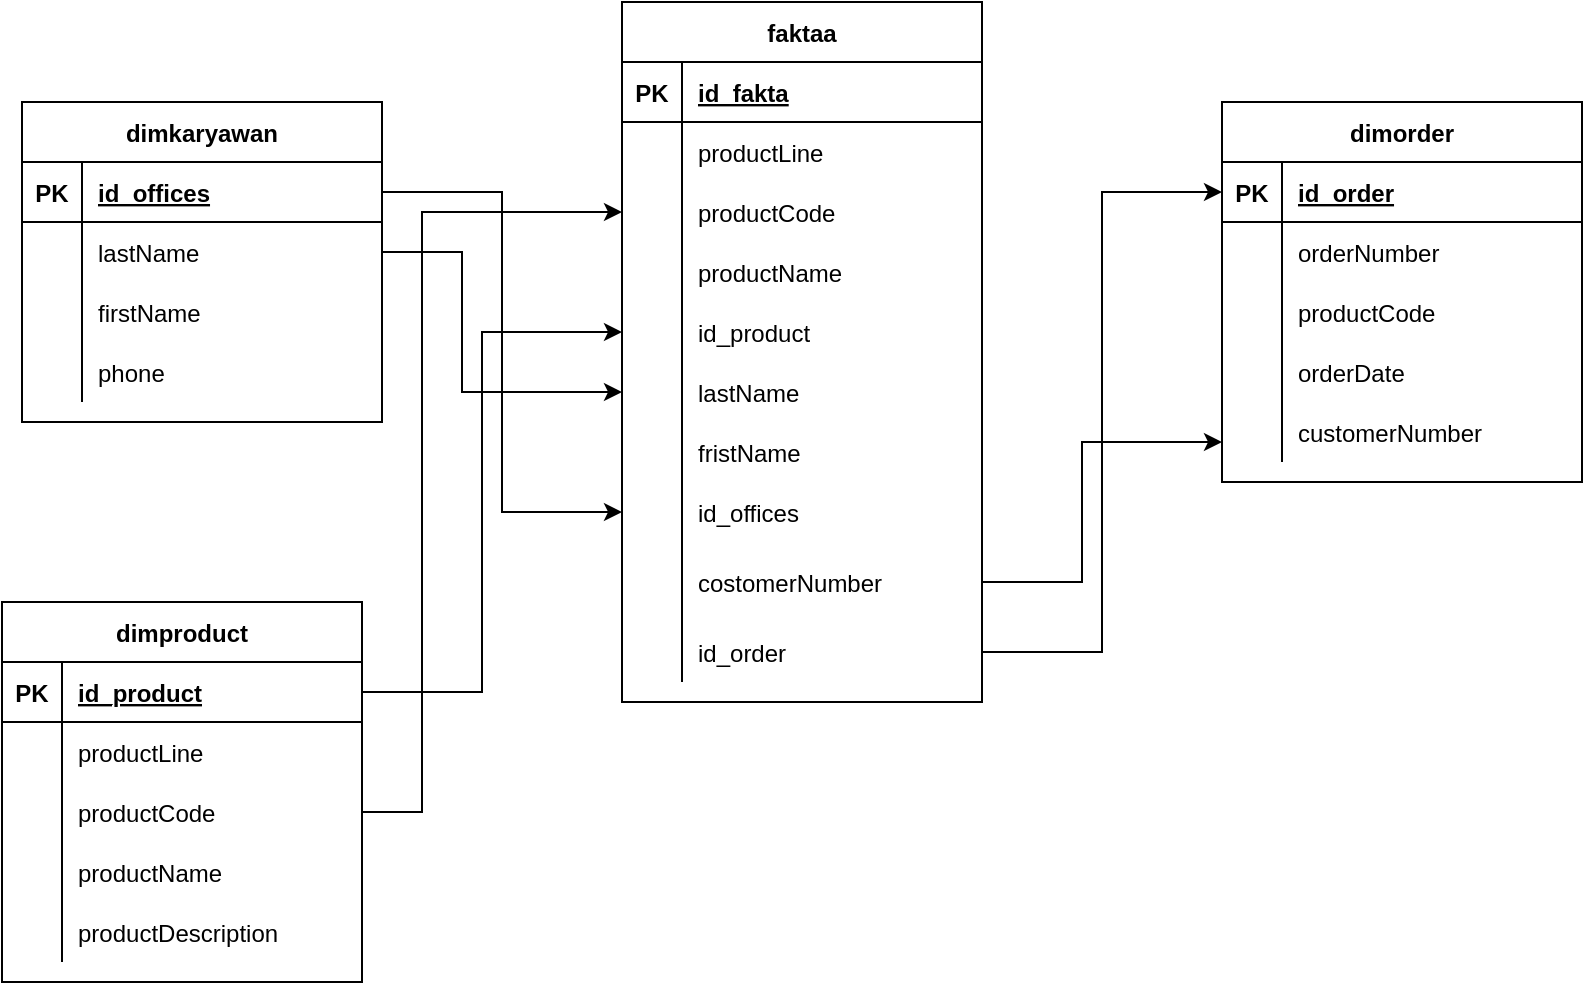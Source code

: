 <mxfile version="15.7.0" type="device"><diagram id="4OiDoPSHHZxRHbkHnewT" name="Page-1"><mxGraphModel dx="868" dy="482" grid="1" gridSize="10" guides="1" tooltips="1" connect="1" arrows="1" fold="1" page="1" pageScale="1" pageWidth="850" pageHeight="1100" math="0" shadow="0"><root><mxCell id="0"/><mxCell id="1" parent="0"/><mxCell id="5X2xmCrqqZx_e3_oOyxb-2" value="dimkaryawan" style="shape=table;startSize=30;container=1;collapsible=1;childLayout=tableLayout;fixedRows=1;rowLines=0;fontStyle=1;align=center;resizeLast=1;" vertex="1" parent="1"><mxGeometry x="30" y="70" width="180" height="160" as="geometry"/></mxCell><mxCell id="5X2xmCrqqZx_e3_oOyxb-3" value="" style="shape=partialRectangle;collapsible=0;dropTarget=0;pointerEvents=0;fillColor=none;top=0;left=0;bottom=1;right=0;points=[[0,0.5],[1,0.5]];portConstraint=eastwest;" vertex="1" parent="5X2xmCrqqZx_e3_oOyxb-2"><mxGeometry y="30" width="180" height="30" as="geometry"/></mxCell><mxCell id="5X2xmCrqqZx_e3_oOyxb-4" value="PK" style="shape=partialRectangle;connectable=0;fillColor=none;top=0;left=0;bottom=0;right=0;fontStyle=1;overflow=hidden;" vertex="1" parent="5X2xmCrqqZx_e3_oOyxb-3"><mxGeometry width="30" height="30" as="geometry"><mxRectangle width="30" height="30" as="alternateBounds"/></mxGeometry></mxCell><mxCell id="5X2xmCrqqZx_e3_oOyxb-5" value="id_offices" style="shape=partialRectangle;connectable=0;fillColor=none;top=0;left=0;bottom=0;right=0;align=left;spacingLeft=6;fontStyle=5;overflow=hidden;" vertex="1" parent="5X2xmCrqqZx_e3_oOyxb-3"><mxGeometry x="30" width="150" height="30" as="geometry"><mxRectangle width="150" height="30" as="alternateBounds"/></mxGeometry></mxCell><mxCell id="5X2xmCrqqZx_e3_oOyxb-6" value="" style="shape=partialRectangle;collapsible=0;dropTarget=0;pointerEvents=0;fillColor=none;top=0;left=0;bottom=0;right=0;points=[[0,0.5],[1,0.5]];portConstraint=eastwest;" vertex="1" parent="5X2xmCrqqZx_e3_oOyxb-2"><mxGeometry y="60" width="180" height="30" as="geometry"/></mxCell><mxCell id="5X2xmCrqqZx_e3_oOyxb-7" value="" style="shape=partialRectangle;connectable=0;fillColor=none;top=0;left=0;bottom=0;right=0;editable=1;overflow=hidden;" vertex="1" parent="5X2xmCrqqZx_e3_oOyxb-6"><mxGeometry width="30" height="30" as="geometry"><mxRectangle width="30" height="30" as="alternateBounds"/></mxGeometry></mxCell><mxCell id="5X2xmCrqqZx_e3_oOyxb-8" value="lastName" style="shape=partialRectangle;connectable=0;fillColor=none;top=0;left=0;bottom=0;right=0;align=left;spacingLeft=6;overflow=hidden;" vertex="1" parent="5X2xmCrqqZx_e3_oOyxb-6"><mxGeometry x="30" width="150" height="30" as="geometry"><mxRectangle width="150" height="30" as="alternateBounds"/></mxGeometry></mxCell><mxCell id="5X2xmCrqqZx_e3_oOyxb-9" value="" style="shape=partialRectangle;collapsible=0;dropTarget=0;pointerEvents=0;fillColor=none;top=0;left=0;bottom=0;right=0;points=[[0,0.5],[1,0.5]];portConstraint=eastwest;" vertex="1" parent="5X2xmCrqqZx_e3_oOyxb-2"><mxGeometry y="90" width="180" height="30" as="geometry"/></mxCell><mxCell id="5X2xmCrqqZx_e3_oOyxb-10" value="" style="shape=partialRectangle;connectable=0;fillColor=none;top=0;left=0;bottom=0;right=0;editable=1;overflow=hidden;" vertex="1" parent="5X2xmCrqqZx_e3_oOyxb-9"><mxGeometry width="30" height="30" as="geometry"><mxRectangle width="30" height="30" as="alternateBounds"/></mxGeometry></mxCell><mxCell id="5X2xmCrqqZx_e3_oOyxb-11" value="firstName" style="shape=partialRectangle;connectable=0;fillColor=none;top=0;left=0;bottom=0;right=0;align=left;spacingLeft=6;overflow=hidden;" vertex="1" parent="5X2xmCrqqZx_e3_oOyxb-9"><mxGeometry x="30" width="150" height="30" as="geometry"><mxRectangle width="150" height="30" as="alternateBounds"/></mxGeometry></mxCell><mxCell id="5X2xmCrqqZx_e3_oOyxb-12" value="" style="shape=partialRectangle;collapsible=0;dropTarget=0;pointerEvents=0;fillColor=none;top=0;left=0;bottom=0;right=0;points=[[0,0.5],[1,0.5]];portConstraint=eastwest;" vertex="1" parent="5X2xmCrqqZx_e3_oOyxb-2"><mxGeometry y="120" width="180" height="30" as="geometry"/></mxCell><mxCell id="5X2xmCrqqZx_e3_oOyxb-13" value="" style="shape=partialRectangle;connectable=0;fillColor=none;top=0;left=0;bottom=0;right=0;editable=1;overflow=hidden;" vertex="1" parent="5X2xmCrqqZx_e3_oOyxb-12"><mxGeometry width="30" height="30" as="geometry"><mxRectangle width="30" height="30" as="alternateBounds"/></mxGeometry></mxCell><mxCell id="5X2xmCrqqZx_e3_oOyxb-14" value="phone" style="shape=partialRectangle;connectable=0;fillColor=none;top=0;left=0;bottom=0;right=0;align=left;spacingLeft=6;overflow=hidden;" vertex="1" parent="5X2xmCrqqZx_e3_oOyxb-12"><mxGeometry x="30" width="150" height="30" as="geometry"><mxRectangle width="150" height="30" as="alternateBounds"/></mxGeometry></mxCell><mxCell id="5X2xmCrqqZx_e3_oOyxb-15" value="dimorder" style="shape=table;startSize=30;container=1;collapsible=1;childLayout=tableLayout;fixedRows=1;rowLines=0;fontStyle=1;align=center;resizeLast=1;" vertex="1" parent="1"><mxGeometry x="630" y="70" width="180" height="190" as="geometry"/></mxCell><mxCell id="5X2xmCrqqZx_e3_oOyxb-16" value="" style="shape=partialRectangle;collapsible=0;dropTarget=0;pointerEvents=0;fillColor=none;top=0;left=0;bottom=1;right=0;points=[[0,0.5],[1,0.5]];portConstraint=eastwest;" vertex="1" parent="5X2xmCrqqZx_e3_oOyxb-15"><mxGeometry y="30" width="180" height="30" as="geometry"/></mxCell><mxCell id="5X2xmCrqqZx_e3_oOyxb-17" value="PK" style="shape=partialRectangle;connectable=0;fillColor=none;top=0;left=0;bottom=0;right=0;fontStyle=1;overflow=hidden;" vertex="1" parent="5X2xmCrqqZx_e3_oOyxb-16"><mxGeometry width="30" height="30" as="geometry"><mxRectangle width="30" height="30" as="alternateBounds"/></mxGeometry></mxCell><mxCell id="5X2xmCrqqZx_e3_oOyxb-18" value="id_order" style="shape=partialRectangle;connectable=0;fillColor=none;top=0;left=0;bottom=0;right=0;align=left;spacingLeft=6;fontStyle=5;overflow=hidden;" vertex="1" parent="5X2xmCrqqZx_e3_oOyxb-16"><mxGeometry x="30" width="150" height="30" as="geometry"><mxRectangle width="150" height="30" as="alternateBounds"/></mxGeometry></mxCell><mxCell id="5X2xmCrqqZx_e3_oOyxb-19" value="" style="shape=partialRectangle;collapsible=0;dropTarget=0;pointerEvents=0;fillColor=none;top=0;left=0;bottom=0;right=0;points=[[0,0.5],[1,0.5]];portConstraint=eastwest;" vertex="1" parent="5X2xmCrqqZx_e3_oOyxb-15"><mxGeometry y="60" width="180" height="30" as="geometry"/></mxCell><mxCell id="5X2xmCrqqZx_e3_oOyxb-20" value="" style="shape=partialRectangle;connectable=0;fillColor=none;top=0;left=0;bottom=0;right=0;editable=1;overflow=hidden;" vertex="1" parent="5X2xmCrqqZx_e3_oOyxb-19"><mxGeometry width="30" height="30" as="geometry"><mxRectangle width="30" height="30" as="alternateBounds"/></mxGeometry></mxCell><mxCell id="5X2xmCrqqZx_e3_oOyxb-21" value="orderNumber" style="shape=partialRectangle;connectable=0;fillColor=none;top=0;left=0;bottom=0;right=0;align=left;spacingLeft=6;overflow=hidden;" vertex="1" parent="5X2xmCrqqZx_e3_oOyxb-19"><mxGeometry x="30" width="150" height="30" as="geometry"><mxRectangle width="150" height="30" as="alternateBounds"/></mxGeometry></mxCell><mxCell id="5X2xmCrqqZx_e3_oOyxb-22" value="" style="shape=partialRectangle;collapsible=0;dropTarget=0;pointerEvents=0;fillColor=none;top=0;left=0;bottom=0;right=0;points=[[0,0.5],[1,0.5]];portConstraint=eastwest;" vertex="1" parent="5X2xmCrqqZx_e3_oOyxb-15"><mxGeometry y="90" width="180" height="30" as="geometry"/></mxCell><mxCell id="5X2xmCrqqZx_e3_oOyxb-23" value="" style="shape=partialRectangle;connectable=0;fillColor=none;top=0;left=0;bottom=0;right=0;editable=1;overflow=hidden;" vertex="1" parent="5X2xmCrqqZx_e3_oOyxb-22"><mxGeometry width="30" height="30" as="geometry"><mxRectangle width="30" height="30" as="alternateBounds"/></mxGeometry></mxCell><mxCell id="5X2xmCrqqZx_e3_oOyxb-24" value="productCode" style="shape=partialRectangle;connectable=0;fillColor=none;top=0;left=0;bottom=0;right=0;align=left;spacingLeft=6;overflow=hidden;" vertex="1" parent="5X2xmCrqqZx_e3_oOyxb-22"><mxGeometry x="30" width="150" height="30" as="geometry"><mxRectangle width="150" height="30" as="alternateBounds"/></mxGeometry></mxCell><mxCell id="5X2xmCrqqZx_e3_oOyxb-25" value="" style="shape=partialRectangle;collapsible=0;dropTarget=0;pointerEvents=0;fillColor=none;top=0;left=0;bottom=0;right=0;points=[[0,0.5],[1,0.5]];portConstraint=eastwest;" vertex="1" parent="5X2xmCrqqZx_e3_oOyxb-15"><mxGeometry y="120" width="180" height="30" as="geometry"/></mxCell><mxCell id="5X2xmCrqqZx_e3_oOyxb-26" value="" style="shape=partialRectangle;connectable=0;fillColor=none;top=0;left=0;bottom=0;right=0;editable=1;overflow=hidden;" vertex="1" parent="5X2xmCrqqZx_e3_oOyxb-25"><mxGeometry width="30" height="30" as="geometry"><mxRectangle width="30" height="30" as="alternateBounds"/></mxGeometry></mxCell><mxCell id="5X2xmCrqqZx_e3_oOyxb-27" value="orderDate" style="shape=partialRectangle;connectable=0;fillColor=none;top=0;left=0;bottom=0;right=0;align=left;spacingLeft=6;overflow=hidden;" vertex="1" parent="5X2xmCrqqZx_e3_oOyxb-25"><mxGeometry x="30" width="150" height="30" as="geometry"><mxRectangle width="150" height="30" as="alternateBounds"/></mxGeometry></mxCell><mxCell id="5X2xmCrqqZx_e3_oOyxb-30" value="" style="shape=partialRectangle;collapsible=0;dropTarget=0;pointerEvents=0;fillColor=none;top=0;left=0;bottom=0;right=0;points=[[0,0.5],[1,0.5]];portConstraint=eastwest;" vertex="1" parent="5X2xmCrqqZx_e3_oOyxb-15"><mxGeometry y="150" width="180" height="30" as="geometry"/></mxCell><mxCell id="5X2xmCrqqZx_e3_oOyxb-31" value="" style="shape=partialRectangle;connectable=0;fillColor=none;top=0;left=0;bottom=0;right=0;editable=1;overflow=hidden;" vertex="1" parent="5X2xmCrqqZx_e3_oOyxb-30"><mxGeometry width="30" height="30" as="geometry"><mxRectangle width="30" height="30" as="alternateBounds"/></mxGeometry></mxCell><mxCell id="5X2xmCrqqZx_e3_oOyxb-32" value="customerNumber" style="shape=partialRectangle;connectable=0;fillColor=none;top=0;left=0;bottom=0;right=0;align=left;spacingLeft=6;overflow=hidden;" vertex="1" parent="5X2xmCrqqZx_e3_oOyxb-30"><mxGeometry x="30" width="150" height="30" as="geometry"><mxRectangle width="150" height="30" as="alternateBounds"/></mxGeometry></mxCell><mxCell id="5X2xmCrqqZx_e3_oOyxb-33" value="dimproduct" style="shape=table;startSize=30;container=1;collapsible=1;childLayout=tableLayout;fixedRows=1;rowLines=0;fontStyle=1;align=center;resizeLast=1;" vertex="1" parent="1"><mxGeometry x="20" y="320" width="180" height="190" as="geometry"/></mxCell><mxCell id="5X2xmCrqqZx_e3_oOyxb-34" value="" style="shape=partialRectangle;collapsible=0;dropTarget=0;pointerEvents=0;fillColor=none;top=0;left=0;bottom=1;right=0;points=[[0,0.5],[1,0.5]];portConstraint=eastwest;" vertex="1" parent="5X2xmCrqqZx_e3_oOyxb-33"><mxGeometry y="30" width="180" height="30" as="geometry"/></mxCell><mxCell id="5X2xmCrqqZx_e3_oOyxb-35" value="PK" style="shape=partialRectangle;connectable=0;fillColor=none;top=0;left=0;bottom=0;right=0;fontStyle=1;overflow=hidden;" vertex="1" parent="5X2xmCrqqZx_e3_oOyxb-34"><mxGeometry width="30" height="30" as="geometry"><mxRectangle width="30" height="30" as="alternateBounds"/></mxGeometry></mxCell><mxCell id="5X2xmCrqqZx_e3_oOyxb-36" value="id_product" style="shape=partialRectangle;connectable=0;fillColor=none;top=0;left=0;bottom=0;right=0;align=left;spacingLeft=6;fontStyle=5;overflow=hidden;" vertex="1" parent="5X2xmCrqqZx_e3_oOyxb-34"><mxGeometry x="30" width="150" height="30" as="geometry"><mxRectangle width="150" height="30" as="alternateBounds"/></mxGeometry></mxCell><mxCell id="5X2xmCrqqZx_e3_oOyxb-37" value="" style="shape=partialRectangle;collapsible=0;dropTarget=0;pointerEvents=0;fillColor=none;top=0;left=0;bottom=0;right=0;points=[[0,0.5],[1,0.5]];portConstraint=eastwest;" vertex="1" parent="5X2xmCrqqZx_e3_oOyxb-33"><mxGeometry y="60" width="180" height="30" as="geometry"/></mxCell><mxCell id="5X2xmCrqqZx_e3_oOyxb-38" value="" style="shape=partialRectangle;connectable=0;fillColor=none;top=0;left=0;bottom=0;right=0;editable=1;overflow=hidden;" vertex="1" parent="5X2xmCrqqZx_e3_oOyxb-37"><mxGeometry width="30" height="30" as="geometry"><mxRectangle width="30" height="30" as="alternateBounds"/></mxGeometry></mxCell><mxCell id="5X2xmCrqqZx_e3_oOyxb-39" value="productLine" style="shape=partialRectangle;connectable=0;fillColor=none;top=0;left=0;bottom=0;right=0;align=left;spacingLeft=6;overflow=hidden;" vertex="1" parent="5X2xmCrqqZx_e3_oOyxb-37"><mxGeometry x="30" width="150" height="30" as="geometry"><mxRectangle width="150" height="30" as="alternateBounds"/></mxGeometry></mxCell><mxCell id="5X2xmCrqqZx_e3_oOyxb-40" value="" style="shape=partialRectangle;collapsible=0;dropTarget=0;pointerEvents=0;fillColor=none;top=0;left=0;bottom=0;right=0;points=[[0,0.5],[1,0.5]];portConstraint=eastwest;" vertex="1" parent="5X2xmCrqqZx_e3_oOyxb-33"><mxGeometry y="90" width="180" height="30" as="geometry"/></mxCell><mxCell id="5X2xmCrqqZx_e3_oOyxb-41" value="" style="shape=partialRectangle;connectable=0;fillColor=none;top=0;left=0;bottom=0;right=0;editable=1;overflow=hidden;" vertex="1" parent="5X2xmCrqqZx_e3_oOyxb-40"><mxGeometry width="30" height="30" as="geometry"><mxRectangle width="30" height="30" as="alternateBounds"/></mxGeometry></mxCell><mxCell id="5X2xmCrqqZx_e3_oOyxb-42" value="productCode" style="shape=partialRectangle;connectable=0;fillColor=none;top=0;left=0;bottom=0;right=0;align=left;spacingLeft=6;overflow=hidden;" vertex="1" parent="5X2xmCrqqZx_e3_oOyxb-40"><mxGeometry x="30" width="150" height="30" as="geometry"><mxRectangle width="150" height="30" as="alternateBounds"/></mxGeometry></mxCell><mxCell id="5X2xmCrqqZx_e3_oOyxb-43" value="" style="shape=partialRectangle;collapsible=0;dropTarget=0;pointerEvents=0;fillColor=none;top=0;left=0;bottom=0;right=0;points=[[0,0.5],[1,0.5]];portConstraint=eastwest;" vertex="1" parent="5X2xmCrqqZx_e3_oOyxb-33"><mxGeometry y="120" width="180" height="30" as="geometry"/></mxCell><mxCell id="5X2xmCrqqZx_e3_oOyxb-44" value="" style="shape=partialRectangle;connectable=0;fillColor=none;top=0;left=0;bottom=0;right=0;editable=1;overflow=hidden;" vertex="1" parent="5X2xmCrqqZx_e3_oOyxb-43"><mxGeometry width="30" height="30" as="geometry"><mxRectangle width="30" height="30" as="alternateBounds"/></mxGeometry></mxCell><mxCell id="5X2xmCrqqZx_e3_oOyxb-45" value="productName" style="shape=partialRectangle;connectable=0;fillColor=none;top=0;left=0;bottom=0;right=0;align=left;spacingLeft=6;overflow=hidden;" vertex="1" parent="5X2xmCrqqZx_e3_oOyxb-43"><mxGeometry x="30" width="150" height="30" as="geometry"><mxRectangle width="150" height="30" as="alternateBounds"/></mxGeometry></mxCell><mxCell id="5X2xmCrqqZx_e3_oOyxb-46" value="" style="shape=partialRectangle;collapsible=0;dropTarget=0;pointerEvents=0;fillColor=none;top=0;left=0;bottom=0;right=0;points=[[0,0.5],[1,0.5]];portConstraint=eastwest;" vertex="1" parent="5X2xmCrqqZx_e3_oOyxb-33"><mxGeometry y="150" width="180" height="30" as="geometry"/></mxCell><mxCell id="5X2xmCrqqZx_e3_oOyxb-47" value="" style="shape=partialRectangle;connectable=0;fillColor=none;top=0;left=0;bottom=0;right=0;editable=1;overflow=hidden;" vertex="1" parent="5X2xmCrqqZx_e3_oOyxb-46"><mxGeometry width="30" height="30" as="geometry"><mxRectangle width="30" height="30" as="alternateBounds"/></mxGeometry></mxCell><mxCell id="5X2xmCrqqZx_e3_oOyxb-48" value="productDescription" style="shape=partialRectangle;connectable=0;fillColor=none;top=0;left=0;bottom=0;right=0;align=left;spacingLeft=6;overflow=hidden;" vertex="1" parent="5X2xmCrqqZx_e3_oOyxb-46"><mxGeometry x="30" width="150" height="30" as="geometry"><mxRectangle width="150" height="30" as="alternateBounds"/></mxGeometry></mxCell><mxCell id="5X2xmCrqqZx_e3_oOyxb-49" value="faktaa" style="shape=table;startSize=30;container=1;collapsible=1;childLayout=tableLayout;fixedRows=1;rowLines=0;fontStyle=1;align=center;resizeLast=1;" vertex="1" parent="1"><mxGeometry x="330" y="20" width="180" height="350" as="geometry"/></mxCell><mxCell id="5X2xmCrqqZx_e3_oOyxb-50" value="" style="shape=partialRectangle;collapsible=0;dropTarget=0;pointerEvents=0;fillColor=none;top=0;left=0;bottom=1;right=0;points=[[0,0.5],[1,0.5]];portConstraint=eastwest;" vertex="1" parent="5X2xmCrqqZx_e3_oOyxb-49"><mxGeometry y="30" width="180" height="30" as="geometry"/></mxCell><mxCell id="5X2xmCrqqZx_e3_oOyxb-51" value="PK" style="shape=partialRectangle;connectable=0;fillColor=none;top=0;left=0;bottom=0;right=0;fontStyle=1;overflow=hidden;" vertex="1" parent="5X2xmCrqqZx_e3_oOyxb-50"><mxGeometry width="30" height="30" as="geometry"><mxRectangle width="30" height="30" as="alternateBounds"/></mxGeometry></mxCell><mxCell id="5X2xmCrqqZx_e3_oOyxb-52" value="id_fakta" style="shape=partialRectangle;connectable=0;fillColor=none;top=0;left=0;bottom=0;right=0;align=left;spacingLeft=6;fontStyle=5;overflow=hidden;" vertex="1" parent="5X2xmCrqqZx_e3_oOyxb-50"><mxGeometry x="30" width="150" height="30" as="geometry"><mxRectangle width="150" height="30" as="alternateBounds"/></mxGeometry></mxCell><mxCell id="5X2xmCrqqZx_e3_oOyxb-53" value="" style="shape=partialRectangle;collapsible=0;dropTarget=0;pointerEvents=0;fillColor=none;top=0;left=0;bottom=0;right=0;points=[[0,0.5],[1,0.5]];portConstraint=eastwest;" vertex="1" parent="5X2xmCrqqZx_e3_oOyxb-49"><mxGeometry y="60" width="180" height="30" as="geometry"/></mxCell><mxCell id="5X2xmCrqqZx_e3_oOyxb-54" value="" style="shape=partialRectangle;connectable=0;fillColor=none;top=0;left=0;bottom=0;right=0;editable=1;overflow=hidden;" vertex="1" parent="5X2xmCrqqZx_e3_oOyxb-53"><mxGeometry width="30" height="30" as="geometry"><mxRectangle width="30" height="30" as="alternateBounds"/></mxGeometry></mxCell><mxCell id="5X2xmCrqqZx_e3_oOyxb-55" value="productLine" style="shape=partialRectangle;connectable=0;fillColor=none;top=0;left=0;bottom=0;right=0;align=left;spacingLeft=6;overflow=hidden;" vertex="1" parent="5X2xmCrqqZx_e3_oOyxb-53"><mxGeometry x="30" width="150" height="30" as="geometry"><mxRectangle width="150" height="30" as="alternateBounds"/></mxGeometry></mxCell><mxCell id="5X2xmCrqqZx_e3_oOyxb-56" value="" style="shape=partialRectangle;collapsible=0;dropTarget=0;pointerEvents=0;fillColor=none;top=0;left=0;bottom=0;right=0;points=[[0,0.5],[1,0.5]];portConstraint=eastwest;" vertex="1" parent="5X2xmCrqqZx_e3_oOyxb-49"><mxGeometry y="90" width="180" height="30" as="geometry"/></mxCell><mxCell id="5X2xmCrqqZx_e3_oOyxb-57" value="" style="shape=partialRectangle;connectable=0;fillColor=none;top=0;left=0;bottom=0;right=0;editable=1;overflow=hidden;" vertex="1" parent="5X2xmCrqqZx_e3_oOyxb-56"><mxGeometry width="30" height="30" as="geometry"><mxRectangle width="30" height="30" as="alternateBounds"/></mxGeometry></mxCell><mxCell id="5X2xmCrqqZx_e3_oOyxb-58" value="productCode" style="shape=partialRectangle;connectable=0;fillColor=none;top=0;left=0;bottom=0;right=0;align=left;spacingLeft=6;overflow=hidden;" vertex="1" parent="5X2xmCrqqZx_e3_oOyxb-56"><mxGeometry x="30" width="150" height="30" as="geometry"><mxRectangle width="150" height="30" as="alternateBounds"/></mxGeometry></mxCell><mxCell id="5X2xmCrqqZx_e3_oOyxb-59" value="" style="shape=partialRectangle;collapsible=0;dropTarget=0;pointerEvents=0;fillColor=none;top=0;left=0;bottom=0;right=0;points=[[0,0.5],[1,0.5]];portConstraint=eastwest;" vertex="1" parent="5X2xmCrqqZx_e3_oOyxb-49"><mxGeometry y="120" width="180" height="30" as="geometry"/></mxCell><mxCell id="5X2xmCrqqZx_e3_oOyxb-60" value="" style="shape=partialRectangle;connectable=0;fillColor=none;top=0;left=0;bottom=0;right=0;editable=1;overflow=hidden;" vertex="1" parent="5X2xmCrqqZx_e3_oOyxb-59"><mxGeometry width="30" height="30" as="geometry"><mxRectangle width="30" height="30" as="alternateBounds"/></mxGeometry></mxCell><mxCell id="5X2xmCrqqZx_e3_oOyxb-61" value="productName" style="shape=partialRectangle;connectable=0;fillColor=none;top=0;left=0;bottom=0;right=0;align=left;spacingLeft=6;overflow=hidden;" vertex="1" parent="5X2xmCrqqZx_e3_oOyxb-59"><mxGeometry x="30" width="150" height="30" as="geometry"><mxRectangle width="150" height="30" as="alternateBounds"/></mxGeometry></mxCell><mxCell id="5X2xmCrqqZx_e3_oOyxb-62" value="" style="shape=partialRectangle;collapsible=0;dropTarget=0;pointerEvents=0;fillColor=none;top=0;left=0;bottom=0;right=0;points=[[0,0.5],[1,0.5]];portConstraint=eastwest;" vertex="1" parent="5X2xmCrqqZx_e3_oOyxb-49"><mxGeometry y="150" width="180" height="30" as="geometry"/></mxCell><mxCell id="5X2xmCrqqZx_e3_oOyxb-63" value="" style="shape=partialRectangle;connectable=0;fillColor=none;top=0;left=0;bottom=0;right=0;editable=1;overflow=hidden;" vertex="1" parent="5X2xmCrqqZx_e3_oOyxb-62"><mxGeometry width="30" height="30" as="geometry"><mxRectangle width="30" height="30" as="alternateBounds"/></mxGeometry></mxCell><mxCell id="5X2xmCrqqZx_e3_oOyxb-64" value="id_product" style="shape=partialRectangle;connectable=0;fillColor=none;top=0;left=0;bottom=0;right=0;align=left;spacingLeft=6;overflow=hidden;" vertex="1" parent="5X2xmCrqqZx_e3_oOyxb-62"><mxGeometry x="30" width="150" height="30" as="geometry"><mxRectangle width="150" height="30" as="alternateBounds"/></mxGeometry></mxCell><mxCell id="5X2xmCrqqZx_e3_oOyxb-65" value="" style="shape=partialRectangle;collapsible=0;dropTarget=0;pointerEvents=0;fillColor=none;top=0;left=0;bottom=0;right=0;points=[[0,0.5],[1,0.5]];portConstraint=eastwest;" vertex="1" parent="5X2xmCrqqZx_e3_oOyxb-49"><mxGeometry y="180" width="180" height="30" as="geometry"/></mxCell><mxCell id="5X2xmCrqqZx_e3_oOyxb-66" value="" style="shape=partialRectangle;connectable=0;fillColor=none;top=0;left=0;bottom=0;right=0;editable=1;overflow=hidden;" vertex="1" parent="5X2xmCrqqZx_e3_oOyxb-65"><mxGeometry width="30" height="30" as="geometry"><mxRectangle width="30" height="30" as="alternateBounds"/></mxGeometry></mxCell><mxCell id="5X2xmCrqqZx_e3_oOyxb-67" value="lastName" style="shape=partialRectangle;connectable=0;fillColor=none;top=0;left=0;bottom=0;right=0;align=left;spacingLeft=6;overflow=hidden;" vertex="1" parent="5X2xmCrqqZx_e3_oOyxb-65"><mxGeometry x="30" width="150" height="30" as="geometry"><mxRectangle width="150" height="30" as="alternateBounds"/></mxGeometry></mxCell><mxCell id="5X2xmCrqqZx_e3_oOyxb-68" value="" style="shape=partialRectangle;collapsible=0;dropTarget=0;pointerEvents=0;fillColor=none;top=0;left=0;bottom=0;right=0;points=[[0,0.5],[1,0.5]];portConstraint=eastwest;" vertex="1" parent="5X2xmCrqqZx_e3_oOyxb-49"><mxGeometry y="210" width="180" height="30" as="geometry"/></mxCell><mxCell id="5X2xmCrqqZx_e3_oOyxb-69" value="" style="shape=partialRectangle;connectable=0;fillColor=none;top=0;left=0;bottom=0;right=0;editable=1;overflow=hidden;" vertex="1" parent="5X2xmCrqqZx_e3_oOyxb-68"><mxGeometry width="30" height="30" as="geometry"><mxRectangle width="30" height="30" as="alternateBounds"/></mxGeometry></mxCell><mxCell id="5X2xmCrqqZx_e3_oOyxb-70" value="fristName" style="shape=partialRectangle;connectable=0;fillColor=none;top=0;left=0;bottom=0;right=0;align=left;spacingLeft=6;overflow=hidden;" vertex="1" parent="5X2xmCrqqZx_e3_oOyxb-68"><mxGeometry x="30" width="150" height="30" as="geometry"><mxRectangle width="150" height="30" as="alternateBounds"/></mxGeometry></mxCell><mxCell id="5X2xmCrqqZx_e3_oOyxb-71" value="" style="shape=partialRectangle;collapsible=0;dropTarget=0;pointerEvents=0;fillColor=none;top=0;left=0;bottom=0;right=0;points=[[0,0.5],[1,0.5]];portConstraint=eastwest;" vertex="1" parent="5X2xmCrqqZx_e3_oOyxb-49"><mxGeometry y="240" width="180" height="30" as="geometry"/></mxCell><mxCell id="5X2xmCrqqZx_e3_oOyxb-72" value="" style="shape=partialRectangle;connectable=0;fillColor=none;top=0;left=0;bottom=0;right=0;editable=1;overflow=hidden;" vertex="1" parent="5X2xmCrqqZx_e3_oOyxb-71"><mxGeometry width="30" height="30" as="geometry"><mxRectangle width="30" height="30" as="alternateBounds"/></mxGeometry></mxCell><mxCell id="5X2xmCrqqZx_e3_oOyxb-73" value="id_offices" style="shape=partialRectangle;connectable=0;fillColor=none;top=0;left=0;bottom=0;right=0;align=left;spacingLeft=6;overflow=hidden;" vertex="1" parent="5X2xmCrqqZx_e3_oOyxb-71"><mxGeometry x="30" width="150" height="30" as="geometry"><mxRectangle width="150" height="30" as="alternateBounds"/></mxGeometry></mxCell><mxCell id="5X2xmCrqqZx_e3_oOyxb-75" value="" style="shape=partialRectangle;collapsible=0;dropTarget=0;pointerEvents=0;fillColor=none;top=0;left=0;bottom=0;right=0;points=[[0,0.5],[1,0.5]];portConstraint=eastwest;" vertex="1" parent="5X2xmCrqqZx_e3_oOyxb-49"><mxGeometry y="270" width="180" height="40" as="geometry"/></mxCell><mxCell id="5X2xmCrqqZx_e3_oOyxb-76" value="" style="shape=partialRectangle;connectable=0;fillColor=none;top=0;left=0;bottom=0;right=0;editable=1;overflow=hidden;" vertex="1" parent="5X2xmCrqqZx_e3_oOyxb-75"><mxGeometry width="30" height="40" as="geometry"><mxRectangle width="30" height="40" as="alternateBounds"/></mxGeometry></mxCell><mxCell id="5X2xmCrqqZx_e3_oOyxb-77" value="costomerNumber" style="shape=partialRectangle;connectable=0;fillColor=none;top=0;left=0;bottom=0;right=0;align=left;spacingLeft=6;overflow=hidden;" vertex="1" parent="5X2xmCrqqZx_e3_oOyxb-75"><mxGeometry x="30" width="150" height="40" as="geometry"><mxRectangle width="150" height="40" as="alternateBounds"/></mxGeometry></mxCell><mxCell id="5X2xmCrqqZx_e3_oOyxb-78" value="" style="shape=partialRectangle;collapsible=0;dropTarget=0;pointerEvents=0;fillColor=none;top=0;left=0;bottom=0;right=0;points=[[0,0.5],[1,0.5]];portConstraint=eastwest;" vertex="1" parent="5X2xmCrqqZx_e3_oOyxb-49"><mxGeometry y="310" width="180" height="30" as="geometry"/></mxCell><mxCell id="5X2xmCrqqZx_e3_oOyxb-79" value="" style="shape=partialRectangle;connectable=0;fillColor=none;top=0;left=0;bottom=0;right=0;editable=1;overflow=hidden;" vertex="1" parent="5X2xmCrqqZx_e3_oOyxb-78"><mxGeometry width="30" height="30" as="geometry"><mxRectangle width="30" height="30" as="alternateBounds"/></mxGeometry></mxCell><mxCell id="5X2xmCrqqZx_e3_oOyxb-80" value="id_order" style="shape=partialRectangle;connectable=0;fillColor=none;top=0;left=0;bottom=0;right=0;align=left;spacingLeft=6;overflow=hidden;" vertex="1" parent="5X2xmCrqqZx_e3_oOyxb-78"><mxGeometry x="30" width="150" height="30" as="geometry"><mxRectangle width="150" height="30" as="alternateBounds"/></mxGeometry></mxCell><mxCell id="5X2xmCrqqZx_e3_oOyxb-81" style="edgeStyle=orthogonalEdgeStyle;rounded=0;orthogonalLoop=1;jettySize=auto;html=1;exitX=1;exitY=0.5;exitDx=0;exitDy=0;" edge="1" parent="1" source="5X2xmCrqqZx_e3_oOyxb-3" target="5X2xmCrqqZx_e3_oOyxb-71"><mxGeometry relative="1" as="geometry"/></mxCell><mxCell id="5X2xmCrqqZx_e3_oOyxb-82" style="edgeStyle=orthogonalEdgeStyle;rounded=0;orthogonalLoop=1;jettySize=auto;html=1;exitX=1;exitY=0.5;exitDx=0;exitDy=0;entryX=0;entryY=0.5;entryDx=0;entryDy=0;" edge="1" parent="1" source="5X2xmCrqqZx_e3_oOyxb-6" target="5X2xmCrqqZx_e3_oOyxb-65"><mxGeometry relative="1" as="geometry"><Array as="points"><mxPoint x="250" y="145"/><mxPoint x="250" y="215"/></Array></mxGeometry></mxCell><mxCell id="5X2xmCrqqZx_e3_oOyxb-83" style="edgeStyle=orthogonalEdgeStyle;rounded=0;orthogonalLoop=1;jettySize=auto;html=1;exitX=1;exitY=0.5;exitDx=0;exitDy=0;entryX=0;entryY=0.5;entryDx=0;entryDy=0;" edge="1" parent="1" source="5X2xmCrqqZx_e3_oOyxb-78" target="5X2xmCrqqZx_e3_oOyxb-16"><mxGeometry relative="1" as="geometry"/></mxCell><mxCell id="5X2xmCrqqZx_e3_oOyxb-84" style="edgeStyle=orthogonalEdgeStyle;rounded=0;orthogonalLoop=1;jettySize=auto;html=1;exitX=1;exitY=0.5;exitDx=0;exitDy=0;" edge="1" parent="1" source="5X2xmCrqqZx_e3_oOyxb-75"><mxGeometry relative="1" as="geometry"><mxPoint x="630" y="240" as="targetPoint"/><Array as="points"><mxPoint x="560" y="310"/><mxPoint x="560" y="240"/><mxPoint x="630" y="240"/></Array></mxGeometry></mxCell><mxCell id="5X2xmCrqqZx_e3_oOyxb-85" style="edgeStyle=orthogonalEdgeStyle;rounded=0;orthogonalLoop=1;jettySize=auto;html=1;exitX=1;exitY=0.5;exitDx=0;exitDy=0;entryX=0;entryY=0.5;entryDx=0;entryDy=0;" edge="1" parent="1" source="5X2xmCrqqZx_e3_oOyxb-34" target="5X2xmCrqqZx_e3_oOyxb-62"><mxGeometry relative="1" as="geometry"><Array as="points"><mxPoint x="260" y="365"/><mxPoint x="260" y="185"/></Array></mxGeometry></mxCell><mxCell id="5X2xmCrqqZx_e3_oOyxb-86" style="edgeStyle=orthogonalEdgeStyle;rounded=0;orthogonalLoop=1;jettySize=auto;html=1;exitX=1;exitY=0.5;exitDx=0;exitDy=0;entryX=0;entryY=0.5;entryDx=0;entryDy=0;" edge="1" parent="1" source="5X2xmCrqqZx_e3_oOyxb-40" target="5X2xmCrqqZx_e3_oOyxb-56"><mxGeometry relative="1" as="geometry"><Array as="points"><mxPoint x="230" y="425"/><mxPoint x="230" y="125"/></Array></mxGeometry></mxCell></root></mxGraphModel></diagram></mxfile>